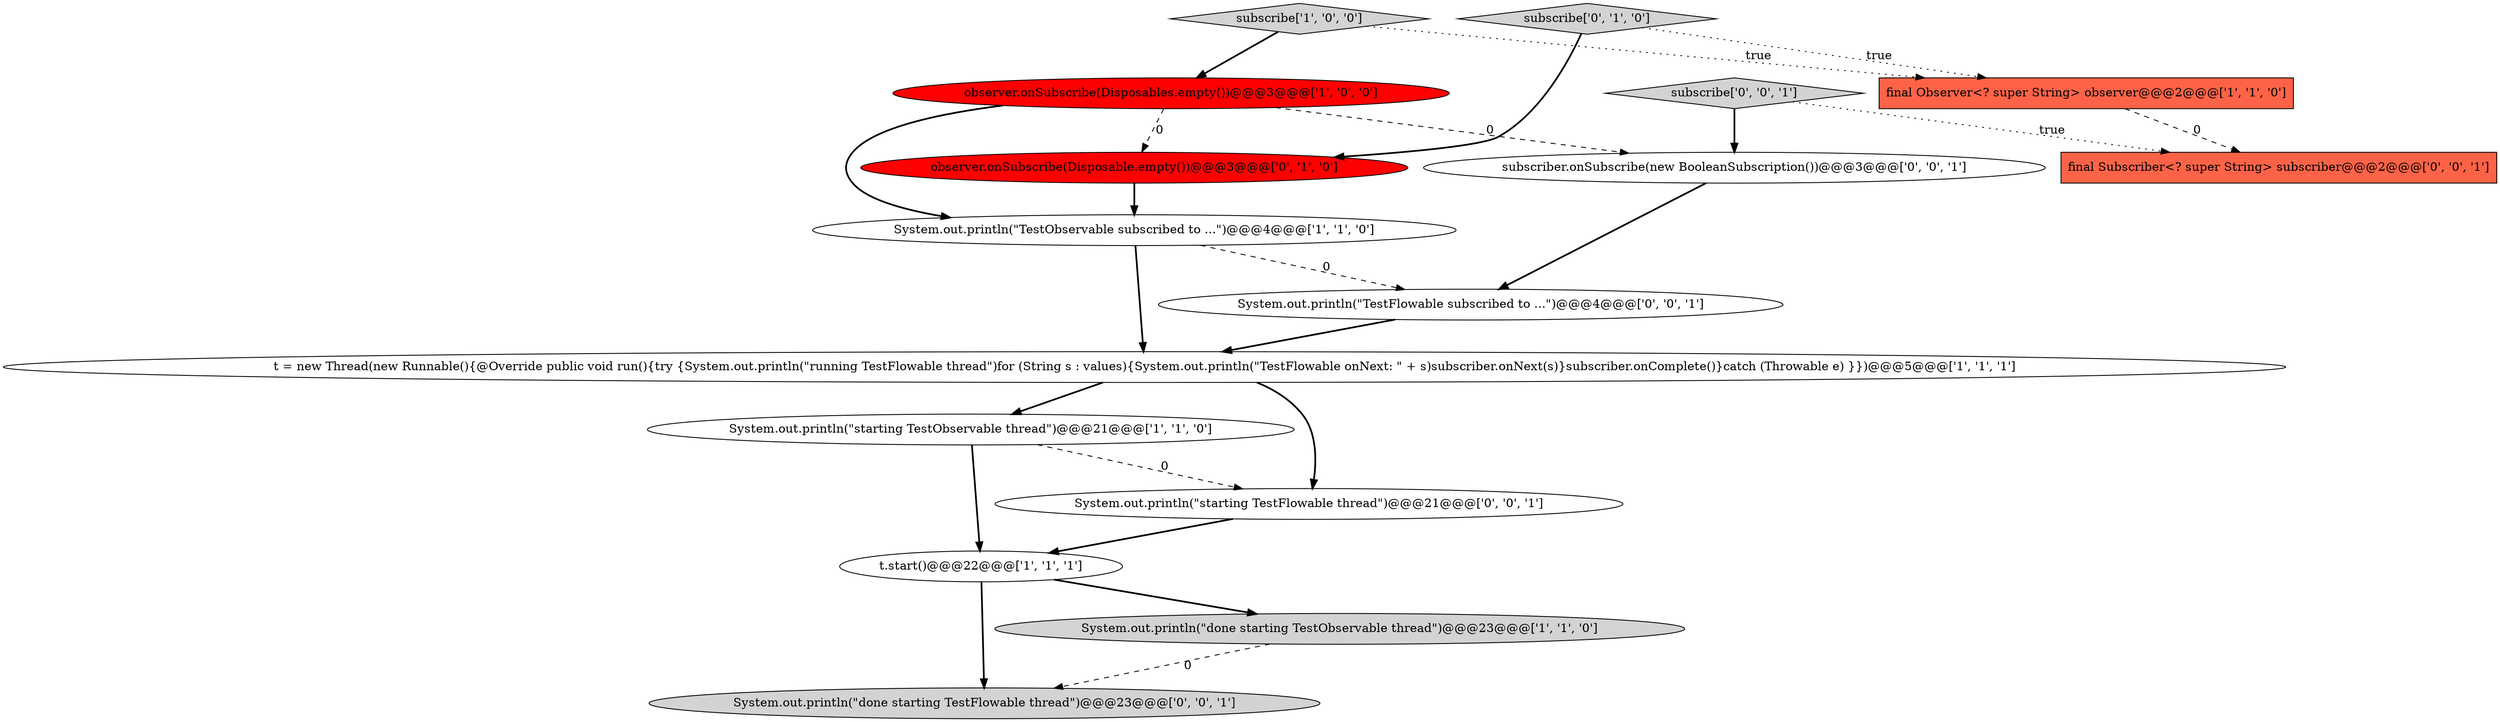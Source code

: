 digraph {
1 [style = filled, label = "subscribe['1', '0', '0']", fillcolor = lightgray, shape = diamond image = "AAA0AAABBB1BBB"];
9 [style = filled, label = "subscribe['0', '1', '0']", fillcolor = lightgray, shape = diamond image = "AAA0AAABBB2BBB"];
11 [style = filled, label = "subscribe['0', '0', '1']", fillcolor = lightgray, shape = diamond image = "AAA0AAABBB3BBB"];
4 [style = filled, label = "observer.onSubscribe(Disposables.empty())@@@3@@@['1', '0', '0']", fillcolor = red, shape = ellipse image = "AAA1AAABBB1BBB"];
6 [style = filled, label = "System.out.println(\"starting TestObservable thread\")@@@21@@@['1', '1', '0']", fillcolor = white, shape = ellipse image = "AAA0AAABBB1BBB"];
13 [style = filled, label = "System.out.println(\"starting TestFlowable thread\")@@@21@@@['0', '0', '1']", fillcolor = white, shape = ellipse image = "AAA0AAABBB3BBB"];
14 [style = filled, label = "System.out.println(\"TestFlowable subscribed to ...\")@@@4@@@['0', '0', '1']", fillcolor = white, shape = ellipse image = "AAA0AAABBB3BBB"];
5 [style = filled, label = "final Observer<? super String> observer@@@2@@@['1', '1', '0']", fillcolor = tomato, shape = box image = "AAA0AAABBB1BBB"];
7 [style = filled, label = "System.out.println(\"TestObservable subscribed to ...\")@@@4@@@['1', '1', '0']", fillcolor = white, shape = ellipse image = "AAA0AAABBB1BBB"];
15 [style = filled, label = "final Subscriber<? super String> subscriber@@@2@@@['0', '0', '1']", fillcolor = tomato, shape = box image = "AAA0AAABBB3BBB"];
2 [style = filled, label = "t = new Thread(new Runnable(){@Override public void run(){try {System.out.println(\"running TestFlowable thread\")for (String s : values){System.out.println(\"TestFlowable onNext: \" + s)subscriber.onNext(s)}subscriber.onComplete()}catch (Throwable e) }})@@@5@@@['1', '1', '1']", fillcolor = white, shape = ellipse image = "AAA0AAABBB1BBB"];
3 [style = filled, label = "t.start()@@@22@@@['1', '1', '1']", fillcolor = white, shape = ellipse image = "AAA0AAABBB1BBB"];
12 [style = filled, label = "System.out.println(\"done starting TestFlowable thread\")@@@23@@@['0', '0', '1']", fillcolor = lightgray, shape = ellipse image = "AAA0AAABBB3BBB"];
10 [style = filled, label = "subscriber.onSubscribe(new BooleanSubscription())@@@3@@@['0', '0', '1']", fillcolor = white, shape = ellipse image = "AAA0AAABBB3BBB"];
8 [style = filled, label = "observer.onSubscribe(Disposable.empty())@@@3@@@['0', '1', '0']", fillcolor = red, shape = ellipse image = "AAA1AAABBB2BBB"];
0 [style = filled, label = "System.out.println(\"done starting TestObservable thread\")@@@23@@@['1', '1', '0']", fillcolor = lightgray, shape = ellipse image = "AAA0AAABBB1BBB"];
6->3 [style = bold, label=""];
1->4 [style = bold, label=""];
10->14 [style = bold, label=""];
2->6 [style = bold, label=""];
7->14 [style = dashed, label="0"];
3->12 [style = bold, label=""];
0->12 [style = dashed, label="0"];
9->8 [style = bold, label=""];
4->7 [style = bold, label=""];
3->0 [style = bold, label=""];
8->7 [style = bold, label=""];
2->13 [style = bold, label=""];
6->13 [style = dashed, label="0"];
13->3 [style = bold, label=""];
11->10 [style = bold, label=""];
7->2 [style = bold, label=""];
4->8 [style = dashed, label="0"];
14->2 [style = bold, label=""];
4->10 [style = dashed, label="0"];
11->15 [style = dotted, label="true"];
5->15 [style = dashed, label="0"];
1->5 [style = dotted, label="true"];
9->5 [style = dotted, label="true"];
}

